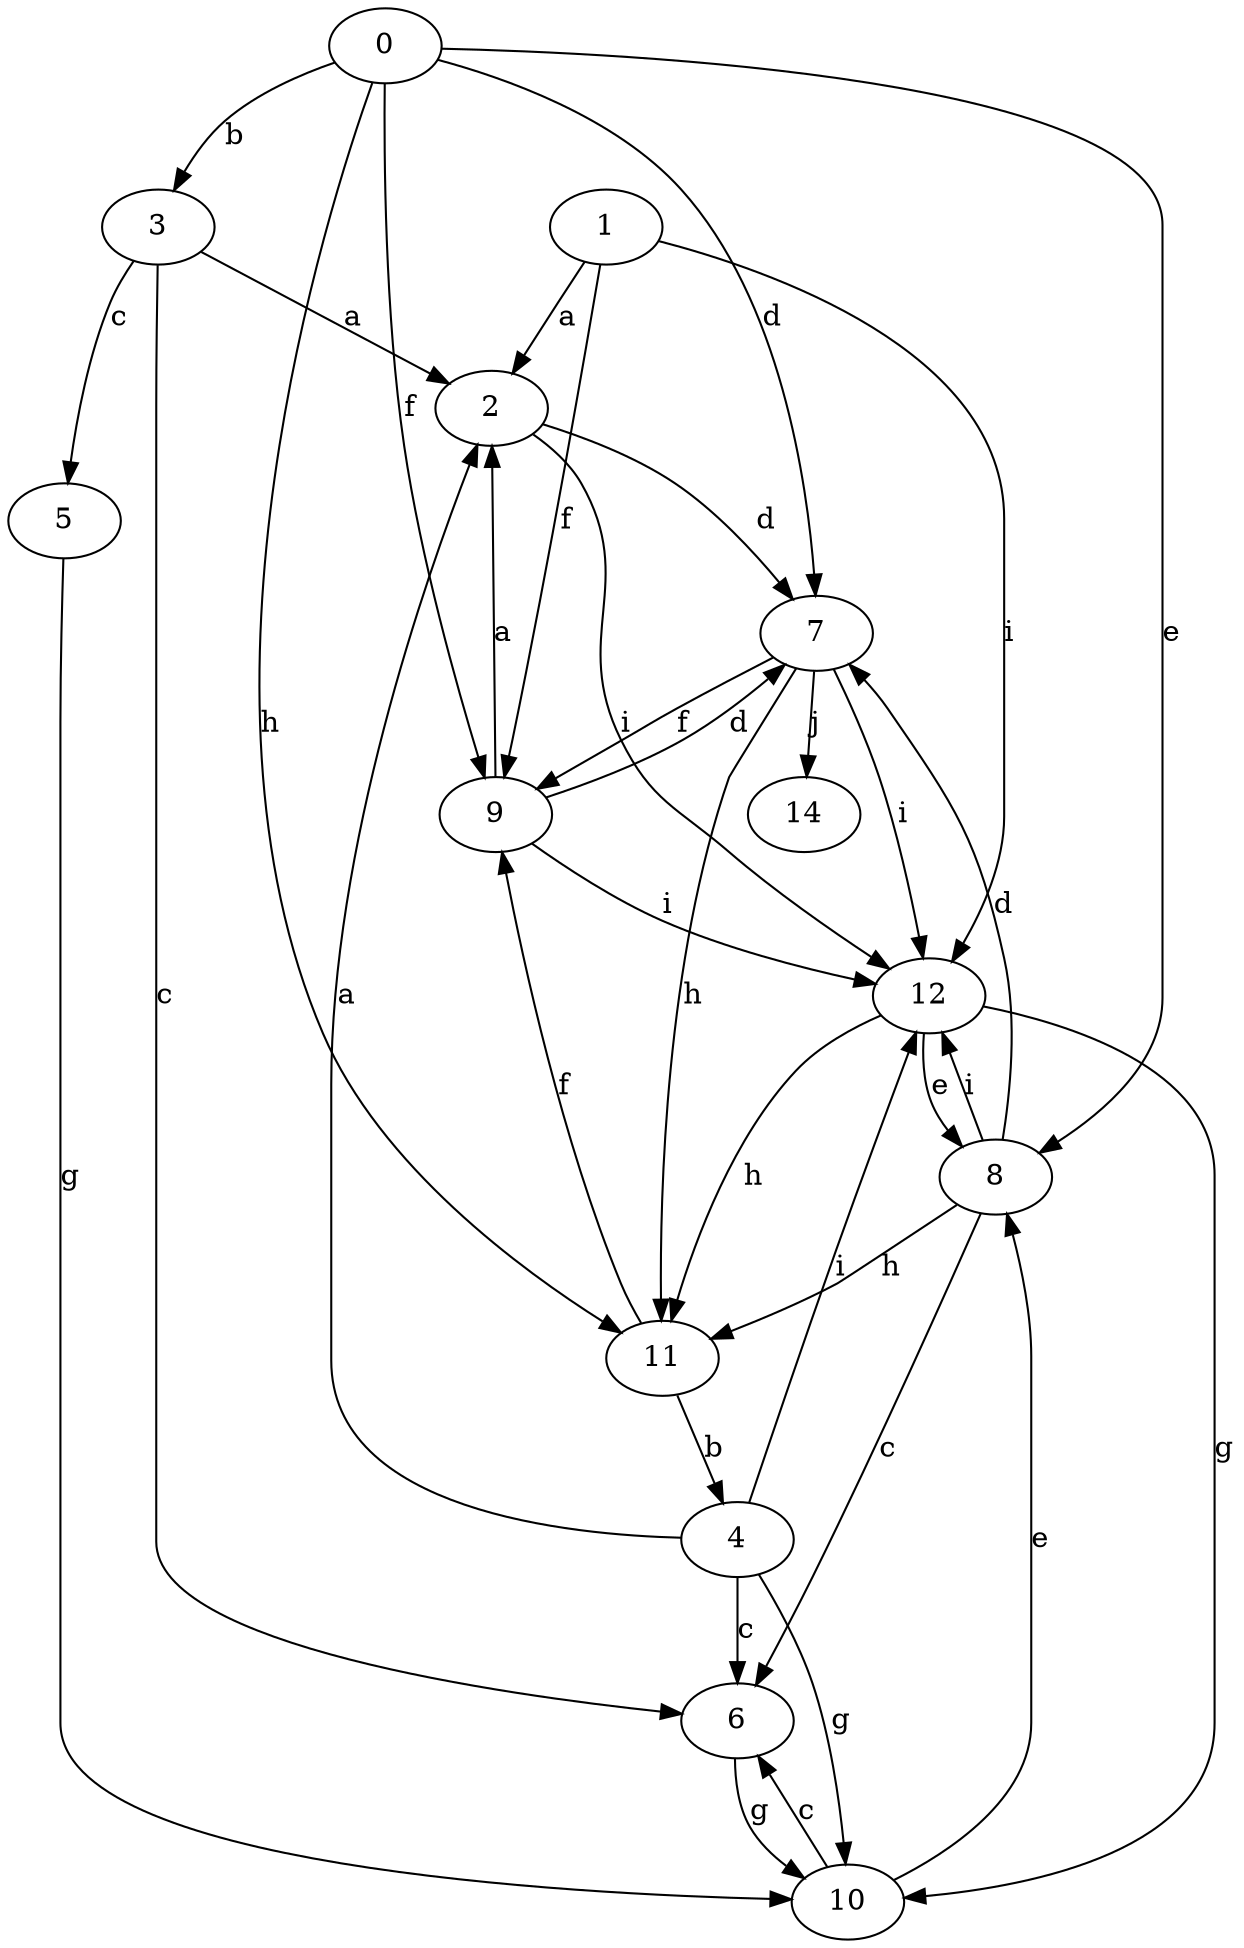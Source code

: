 strict digraph  {
2;
3;
4;
0;
5;
6;
7;
8;
9;
10;
11;
12;
1;
14;
2 -> 7  [label=d];
2 -> 12  [label=i];
3 -> 2  [label=a];
3 -> 5  [label=c];
3 -> 6  [label=c];
4 -> 2  [label=a];
4 -> 6  [label=c];
4 -> 10  [label=g];
4 -> 12  [label=i];
0 -> 3  [label=b];
0 -> 7  [label=d];
0 -> 8  [label=e];
0 -> 9  [label=f];
0 -> 11  [label=h];
5 -> 10  [label=g];
6 -> 10  [label=g];
7 -> 9  [label=f];
7 -> 11  [label=h];
7 -> 12  [label=i];
7 -> 14  [label=j];
8 -> 6  [label=c];
8 -> 7  [label=d];
8 -> 11  [label=h];
8 -> 12  [label=i];
9 -> 2  [label=a];
9 -> 7  [label=d];
9 -> 12  [label=i];
10 -> 6  [label=c];
10 -> 8  [label=e];
11 -> 4  [label=b];
11 -> 9  [label=f];
12 -> 8  [label=e];
12 -> 10  [label=g];
12 -> 11  [label=h];
1 -> 2  [label=a];
1 -> 9  [label=f];
1 -> 12  [label=i];
}
